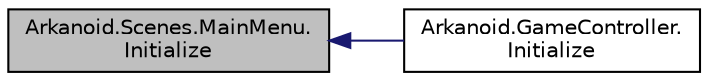 digraph "Arkanoid.Scenes.MainMenu.Initialize"
{
 // INTERACTIVE_SVG=YES
  edge [fontname="Helvetica",fontsize="10",labelfontname="Helvetica",labelfontsize="10"];
  node [fontname="Helvetica",fontsize="10",shape=record];
  rankdir="LR";
  Node5 [label="Arkanoid.Scenes.MainMenu.\lInitialize",height=0.2,width=0.4,color="black", fillcolor="grey75", style="filled", fontcolor="black"];
  Node5 -> Node6 [dir="back",color="midnightblue",fontsize="10",style="solid",fontname="Helvetica"];
  Node6 [label="Arkanoid.GameController.\lInitialize",height=0.2,width=0.4,color="black", fillcolor="white", style="filled",URL="$class_arkanoid_1_1_game_controller.html#ad6e1670f02ee170389e24541a8cdbc72"];
}
